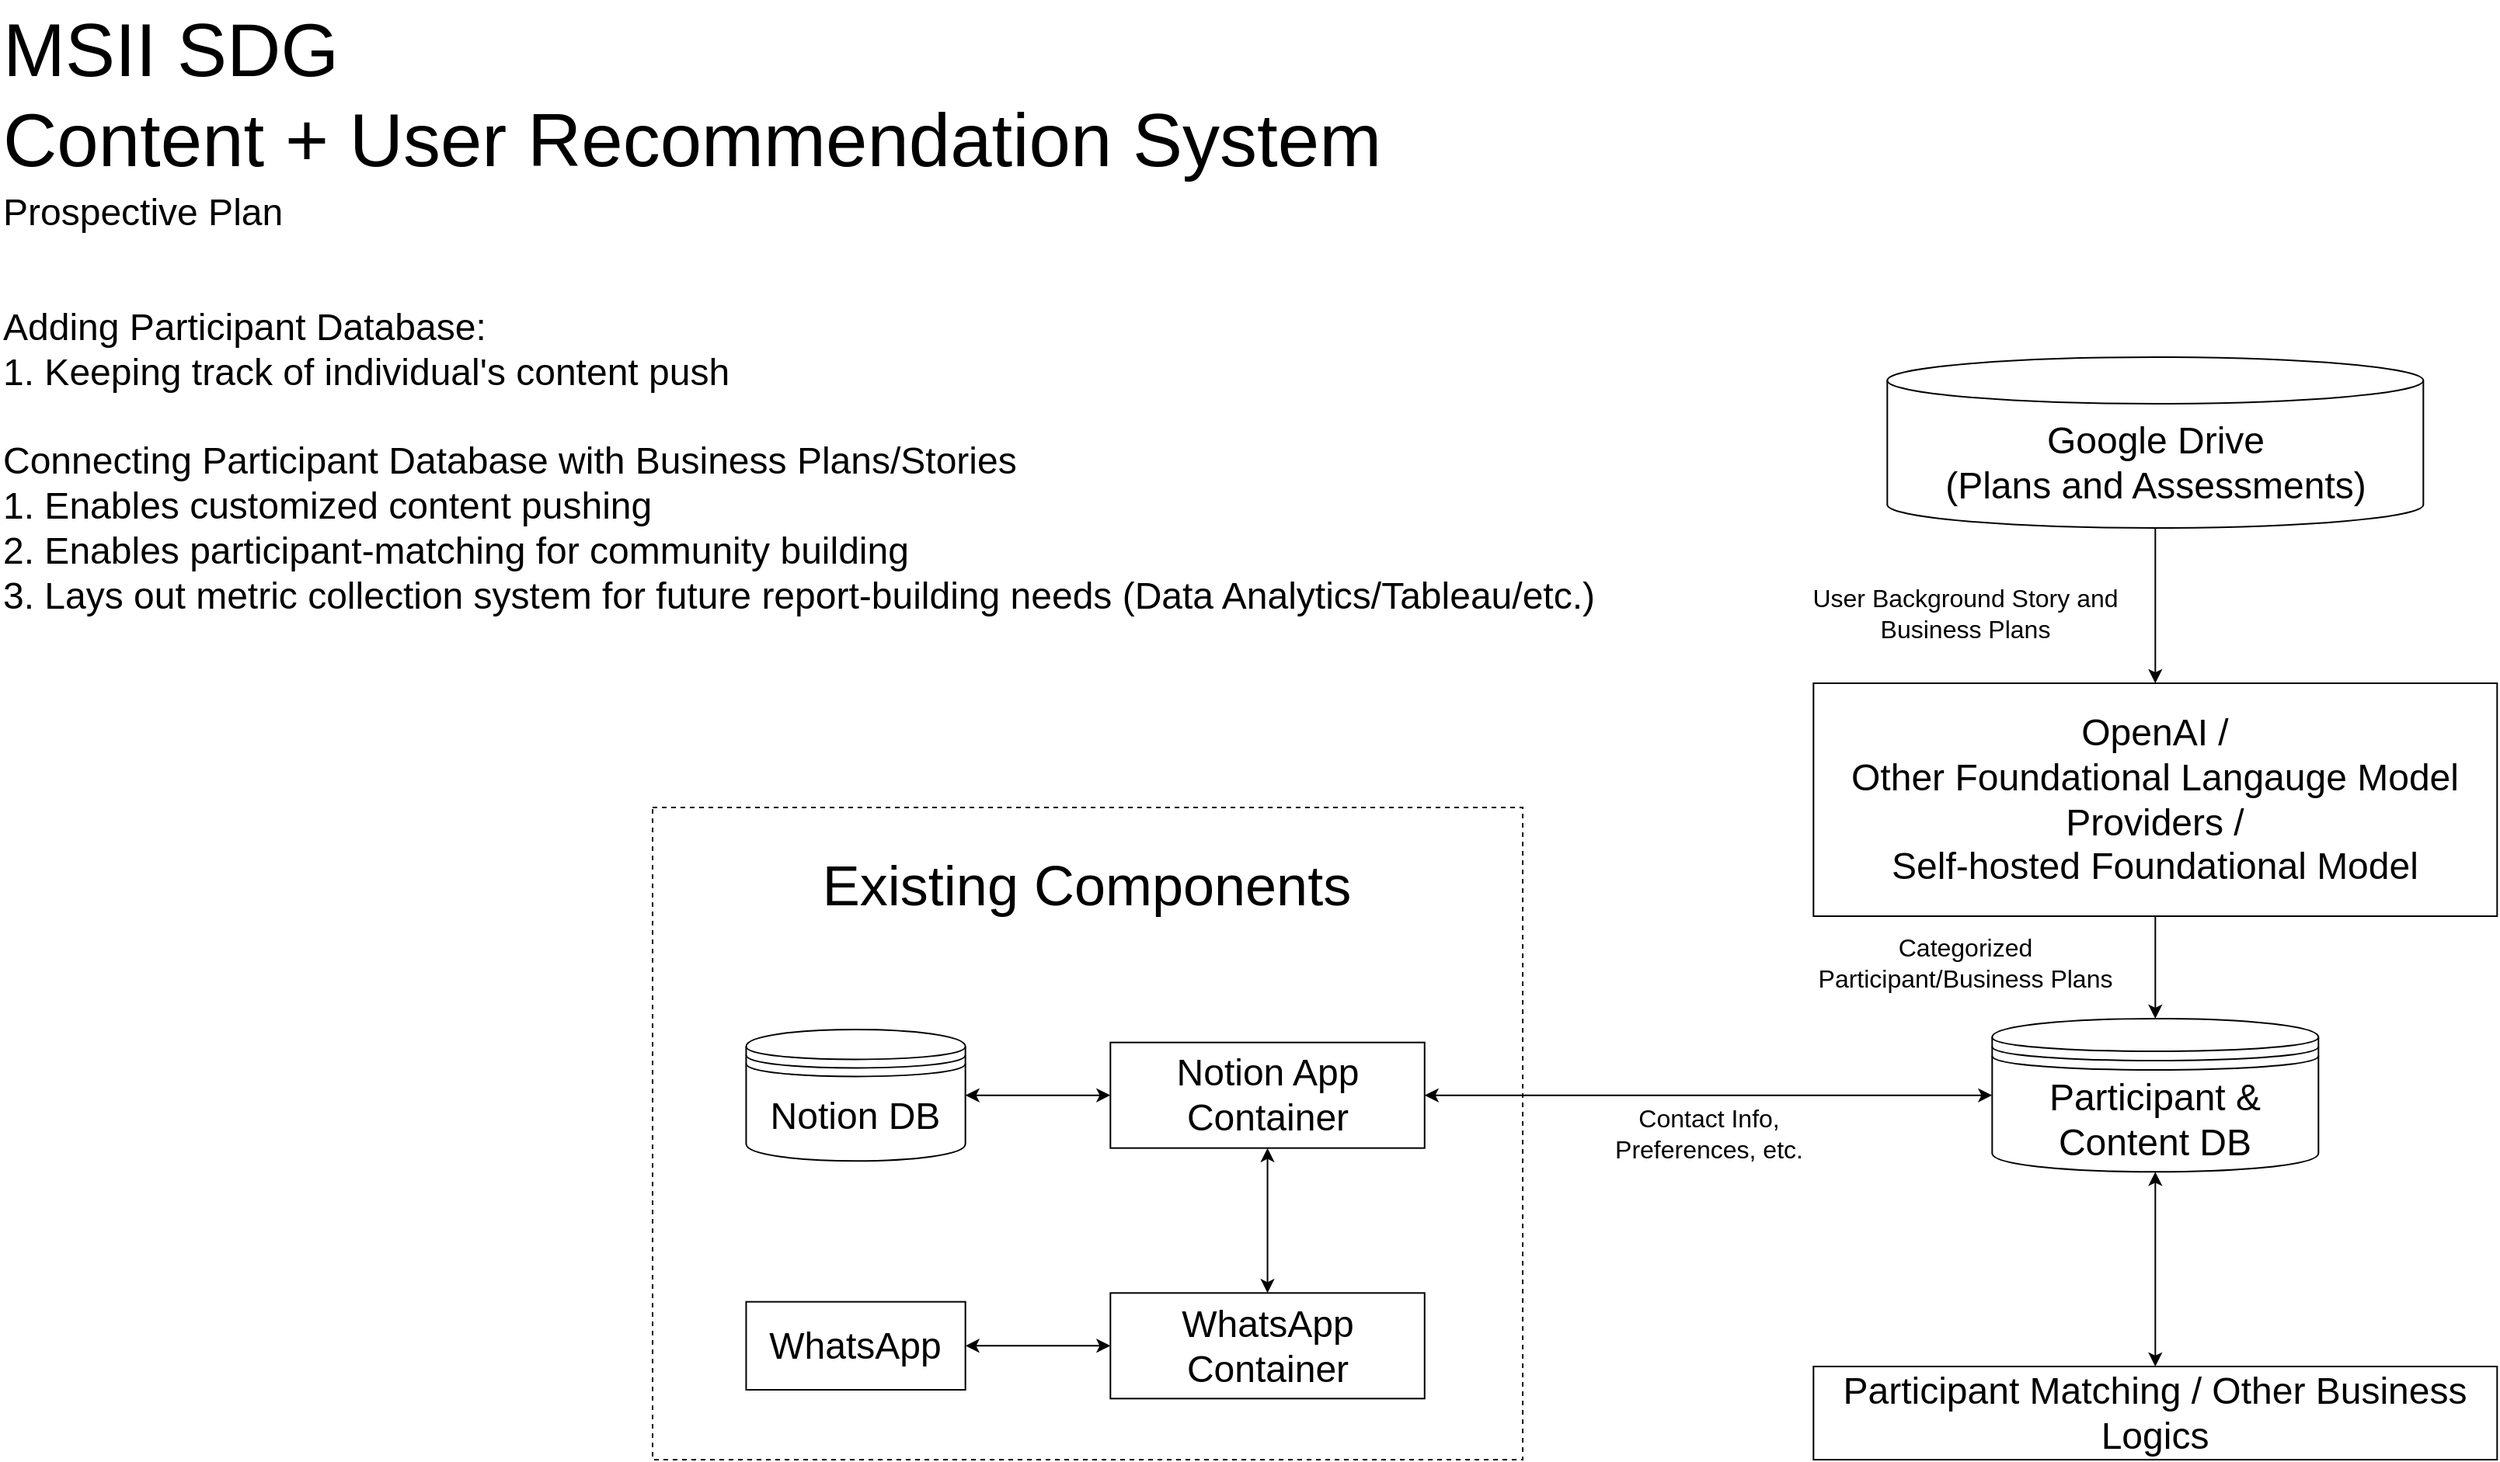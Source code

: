 <mxfile>
    <diagram id="ljnlCKTOAFxc45SOMeIX" name="Future System Plan">
        <mxGraphModel dx="2110" dy="1748" grid="1" gridSize="10" guides="1" tooltips="1" connect="1" arrows="1" fold="1" page="1" pageScale="1" pageWidth="1920" pageHeight="1200" math="0" shadow="0">
            <root>
                <mxCell id="0"/>
                <mxCell id="1" parent="0"/>
                <mxCell id="chN8bWa2i5D5HiaClgVc-1" value="Prospective Plan" style="text;html=1;align=left;verticalAlign=middle;resizable=0;points=[];autosize=1;strokeColor=none;fillColor=none;fontSize=24;" parent="1" vertex="1">
                    <mxGeometry x="80" y="197" width="200" height="40" as="geometry"/>
                </mxCell>
                <mxCell id="Tbqlr_wWn3guzqfGeRMc-20" style="edgeStyle=none;html=1;exitX=0;exitY=0.5;exitDx=0;exitDy=0;strokeWidth=1;startArrow=classic;startFill=1;endArrow=classic;endFill=1;" parent="1" source="Tbqlr_wWn3guzqfGeRMc-6" target="Tbqlr_wWn3guzqfGeRMc-1" edge="1">
                    <mxGeometry relative="1" as="geometry"/>
                </mxCell>
                <mxCell id="Tbqlr_wWn3guzqfGeRMc-23" style="edgeStyle=none;html=1;exitX=0.5;exitY=1;exitDx=0;exitDy=0;entryX=0.5;entryY=0;entryDx=0;entryDy=0;strokeWidth=1;startArrow=classic;startFill=1;endArrow=classic;endFill=1;" parent="1" source="Tbqlr_wWn3guzqfGeRMc-6" target="Tbqlr_wWn3guzqfGeRMc-22" edge="1">
                    <mxGeometry relative="1" as="geometry"/>
                </mxCell>
                <mxCell id="Tbqlr_wWn3guzqfGeRMc-6" value="Participant &amp;amp; Content DB" style="shape=datastore;whiteSpace=wrap;html=1;fontSize=24;" parent="1" vertex="1">
                    <mxGeometry x="1362.16" y="736" width="210" height="98.67" as="geometry"/>
                </mxCell>
                <mxCell id="Tbqlr_wWn3guzqfGeRMc-11" style="edgeStyle=none;html=1;strokeWidth=1;startArrow=none;startFill=0;endArrow=classic;endFill=1;exitX=0.5;exitY=1;exitDx=0;exitDy=0;exitPerimeter=0;" parent="1" source="Tbqlr_wWn3guzqfGeRMc-9" target="Tbqlr_wWn3guzqfGeRMc-10" edge="1">
                    <mxGeometry relative="1" as="geometry">
                        <mxPoint x="1467.16" y="430" as="sourcePoint"/>
                    </mxGeometry>
                </mxCell>
                <mxCell id="Tbqlr_wWn3guzqfGeRMc-9" value="Google Drive&lt;br style=&quot;font-size: 24px;&quot;&gt;(Plans and Assessments)" style="shape=cylinder3;whiteSpace=wrap;html=1;boundedLbl=1;backgroundOutline=1;size=15;strokeColor=default;fillColor=default;fontSize=24;" parent="1" vertex="1">
                    <mxGeometry x="1294.66" y="310" width="345" height="110" as="geometry"/>
                </mxCell>
                <mxCell id="Tbqlr_wWn3guzqfGeRMc-14" style="edgeStyle=none;html=1;exitX=0.5;exitY=1;exitDx=0;exitDy=0;entryX=0.5;entryY=0;entryDx=0;entryDy=0;strokeWidth=1;startArrow=none;startFill=0;endArrow=classic;endFill=1;" parent="1" source="Tbqlr_wWn3guzqfGeRMc-10" target="Tbqlr_wWn3guzqfGeRMc-6" edge="1">
                    <mxGeometry relative="1" as="geometry"/>
                </mxCell>
                <mxCell id="Tbqlr_wWn3guzqfGeRMc-10" value="OpenAI /&lt;br style=&quot;font-size: 24px;&quot;&gt;Other Foundational Langauge Model Providers /&lt;br style=&quot;font-size: 24px;&quot;&gt;Self-hosted Foundational Model" style="rounded=0;whiteSpace=wrap;html=1;strokeColor=default;fillColor=default;fontSize=24;" parent="1" vertex="1">
                    <mxGeometry x="1247.16" y="520" width="440" height="150" as="geometry"/>
                </mxCell>
                <mxCell id="Tbqlr_wWn3guzqfGeRMc-13" value="User Background Story and Business Plans" style="text;html=1;strokeColor=none;fillColor=none;align=center;verticalAlign=middle;whiteSpace=wrap;rounded=0;fontSize=16;" parent="1" vertex="1">
                    <mxGeometry x="1244.66" y="460" width="200" height="30" as="geometry"/>
                </mxCell>
                <mxCell id="Tbqlr_wWn3guzqfGeRMc-15" value="Categorized Participant/Business Plans" style="text;html=1;strokeColor=none;fillColor=none;align=center;verticalAlign=middle;whiteSpace=wrap;rounded=0;fontSize=16;" parent="1" vertex="1">
                    <mxGeometry x="1234.66" y="680" width="220" height="40" as="geometry"/>
                </mxCell>
                <mxCell id="Tbqlr_wWn3guzqfGeRMc-22" value="Participant Matching / Other Business Logics" style="rounded=0;whiteSpace=wrap;html=1;strokeColor=default;fillColor=default;fontSize=24;" parent="1" vertex="1">
                    <mxGeometry x="1247.16" y="960" width="440" height="60" as="geometry"/>
                </mxCell>
                <mxCell id="Tbqlr_wWn3guzqfGeRMc-24" value="Adding Participant Database:&lt;br style=&quot;font-size: 24px;&quot;&gt;1. Keeping track of individual's content push&lt;br style=&quot;font-size: 24px;&quot;&gt;&lt;br style=&quot;font-size: 24px;&quot;&gt;Connecting Participant Database with Business Plans/Stories&lt;br style=&quot;font-size: 24px;&quot;&gt;1. Enables customized content pushing&lt;br style=&quot;font-size: 24px;&quot;&gt;2. Enables participant-matching for community building&lt;br style=&quot;font-size: 24px;&quot;&gt;3. Lays out metric collection system for future report-building needs (Data Analytics/Tableau/etc.)" style="text;html=1;strokeColor=none;fillColor=none;align=left;verticalAlign=top;whiteSpace=wrap;rounded=0;fontSize=24;" parent="1" vertex="1">
                    <mxGeometry x="80" y="270" width="1070" height="250" as="geometry"/>
                </mxCell>
                <mxCell id="Tbqlr_wWn3guzqfGeRMc-25" value="Contact Info, Preferences, etc." style="text;html=1;strokeColor=none;fillColor=none;align=center;verticalAlign=middle;whiteSpace=wrap;rounded=0;fontSize=16;" parent="1" vertex="1">
                    <mxGeometry x="1104.66" y="795" width="150" height="30" as="geometry"/>
                </mxCell>
                <mxCell id="Q90SpO2WY3FgU011MR_9-1" value="MSII SDG&lt;br style=&quot;font-size: 48px;&quot;&gt;Content + User Recommendation System" style="text;html=1;strokeColor=none;fillColor=none;align=left;verticalAlign=middle;whiteSpace=wrap;rounded=0;fontSize=48;" parent="1" vertex="1">
                    <mxGeometry x="80" y="80" width="960" height="122" as="geometry"/>
                </mxCell>
                <mxCell id="Q90SpO2WY3FgU011MR_9-3" value="" style="group" parent="1" vertex="1" connectable="0">
                    <mxGeometry x="500.0" y="600" width="560" height="420" as="geometry"/>
                </mxCell>
                <mxCell id="Tbqlr_wWn3guzqfGeRMc-7" value="" style="rounded=0;whiteSpace=wrap;html=1;dashed=1;strokeColor=default;fillColor=none;container=0;" parent="Q90SpO2WY3FgU011MR_9-3" vertex="1">
                    <mxGeometry width="560" height="420" as="geometry"/>
                </mxCell>
                <mxCell id="vFcEnWtfR4pPQTd3p-j7-1" value="&lt;font style=&quot;font-size: 24px;&quot;&gt;Notion DB&lt;/font&gt;" style="shape=datastore;whiteSpace=wrap;html=1;fontSize=16;container=0;" parent="Q90SpO2WY3FgU011MR_9-3" vertex="1">
                    <mxGeometry x="60.22" y="143" width="141.11" height="84.67" as="geometry"/>
                </mxCell>
                <mxCell id="h2Ld7FxPxuiyidLTyYNx-1" value="&lt;font style=&quot;font-size: 24px;&quot;&gt;WhatsApp&lt;/font&gt;" style="rounded=0;whiteSpace=wrap;html=1;container=0;" parent="Q90SpO2WY3FgU011MR_9-3" vertex="1">
                    <mxGeometry x="60.22" y="318.33" width="141.11" height="56.67" as="geometry"/>
                </mxCell>
                <mxCell id="Tbqlr_wWn3guzqfGeRMc-1" value="&lt;font style=&quot;font-size: 24px;&quot;&gt;Notion App Container&lt;/font&gt;" style="rounded=0;whiteSpace=wrap;html=1;container=0;" parent="Q90SpO2WY3FgU011MR_9-3" vertex="1">
                    <mxGeometry x="294.66" y="151.333" width="202.222" height="68" as="geometry"/>
                </mxCell>
                <mxCell id="Tbqlr_wWn3guzqfGeRMc-3" style="html=1;exitX=1;exitY=0.5;exitDx=0;exitDy=0;entryX=0;entryY=0.5;entryDx=0;entryDy=0;strokeWidth=1;startArrow=classic;startFill=1;endArrow=classic;endFill=1;" parent="Q90SpO2WY3FgU011MR_9-3" source="vFcEnWtfR4pPQTd3p-j7-1" target="Tbqlr_wWn3guzqfGeRMc-1" edge="1">
                    <mxGeometry relative="1" as="geometry"/>
                </mxCell>
                <mxCell id="Tbqlr_wWn3guzqfGeRMc-4" style="edgeStyle=none;html=1;entryX=1;entryY=0.5;entryDx=0;entryDy=0;strokeWidth=1;startArrow=classic;startFill=1;endArrow=classic;endFill=1;" parent="Q90SpO2WY3FgU011MR_9-3" source="Tbqlr_wWn3guzqfGeRMc-2" target="h2Ld7FxPxuiyidLTyYNx-1" edge="1">
                    <mxGeometry relative="1" as="geometry"/>
                </mxCell>
                <mxCell id="Tbqlr_wWn3guzqfGeRMc-2" value="&lt;font style=&quot;font-size: 24px;&quot;&gt;WhatsApp Container&lt;/font&gt;" style="rounded=0;whiteSpace=wrap;html=1;container=0;" parent="Q90SpO2WY3FgU011MR_9-3" vertex="1">
                    <mxGeometry x="294.66" y="312.667" width="202.222" height="68" as="geometry"/>
                </mxCell>
                <mxCell id="Tbqlr_wWn3guzqfGeRMc-5" style="edgeStyle=none;html=1;entryX=0.5;entryY=0;entryDx=0;entryDy=0;strokeWidth=1;startArrow=classic;startFill=1;endArrow=classic;endFill=1;" parent="Q90SpO2WY3FgU011MR_9-3" source="Tbqlr_wWn3guzqfGeRMc-1" target="Tbqlr_wWn3guzqfGeRMc-2" edge="1">
                    <mxGeometry relative="1" as="geometry"/>
                </mxCell>
                <mxCell id="Tbqlr_wWn3guzqfGeRMc-8" value="&lt;font style=&quot;font-size: 36px;&quot;&gt;Existing Components&lt;/font&gt;" style="text;html=1;strokeColor=none;fillColor=none;align=center;verticalAlign=middle;whiteSpace=wrap;rounded=0;dashed=1;container=0;" parent="Q90SpO2WY3FgU011MR_9-3" vertex="1">
                    <mxGeometry x="68.335" y="30" width="423.33" height="40" as="geometry"/>
                </mxCell>
            </root>
        </mxGraphModel>
    </diagram>
</mxfile>